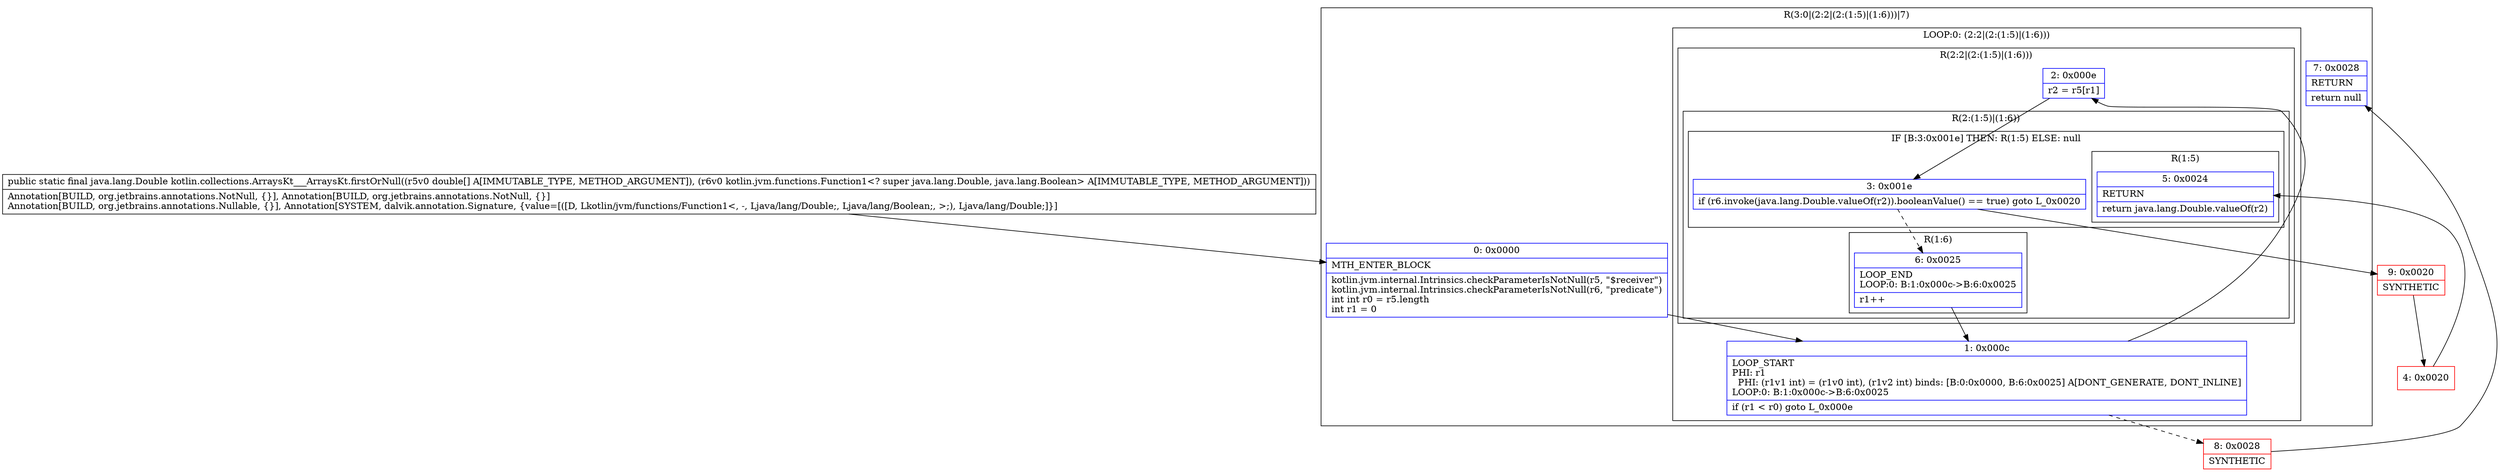 digraph "CFG forkotlin.collections.ArraysKt___ArraysKt.firstOrNull([DLkotlin\/jvm\/functions\/Function1;)Ljava\/lang\/Double;" {
subgraph cluster_Region_1625602110 {
label = "R(3:0|(2:2|(2:(1:5)|(1:6)))|7)";
node [shape=record,color=blue];
Node_0 [shape=record,label="{0\:\ 0x0000|MTH_ENTER_BLOCK\l|kotlin.jvm.internal.Intrinsics.checkParameterIsNotNull(r5, \"$receiver\")\lkotlin.jvm.internal.Intrinsics.checkParameterIsNotNull(r6, \"predicate\")\lint int r0 = r5.length\lint r1 = 0\l}"];
subgraph cluster_LoopRegion_822066349 {
label = "LOOP:0: (2:2|(2:(1:5)|(1:6)))";
node [shape=record,color=blue];
Node_1 [shape=record,label="{1\:\ 0x000c|LOOP_START\lPHI: r1 \l  PHI: (r1v1 int) = (r1v0 int), (r1v2 int) binds: [B:0:0x0000, B:6:0x0025] A[DONT_GENERATE, DONT_INLINE]\lLOOP:0: B:1:0x000c\-\>B:6:0x0025\l|if (r1 \< r0) goto L_0x000e\l}"];
subgraph cluster_Region_1303130439 {
label = "R(2:2|(2:(1:5)|(1:6)))";
node [shape=record,color=blue];
Node_2 [shape=record,label="{2\:\ 0x000e|r2 = r5[r1]\l}"];
subgraph cluster_Region_1921855836 {
label = "R(2:(1:5)|(1:6))";
node [shape=record,color=blue];
subgraph cluster_IfRegion_13225613 {
label = "IF [B:3:0x001e] THEN: R(1:5) ELSE: null";
node [shape=record,color=blue];
Node_3 [shape=record,label="{3\:\ 0x001e|if (r6.invoke(java.lang.Double.valueOf(r2)).booleanValue() == true) goto L_0x0020\l}"];
subgraph cluster_Region_219089221 {
label = "R(1:5)";
node [shape=record,color=blue];
Node_5 [shape=record,label="{5\:\ 0x0024|RETURN\l|return java.lang.Double.valueOf(r2)\l}"];
}
}
subgraph cluster_Region_107504242 {
label = "R(1:6)";
node [shape=record,color=blue];
Node_6 [shape=record,label="{6\:\ 0x0025|LOOP_END\lLOOP:0: B:1:0x000c\-\>B:6:0x0025\l|r1++\l}"];
}
}
}
}
Node_7 [shape=record,label="{7\:\ 0x0028|RETURN\l|return null\l}"];
}
Node_4 [shape=record,color=red,label="{4\:\ 0x0020}"];
Node_8 [shape=record,color=red,label="{8\:\ 0x0028|SYNTHETIC\l}"];
Node_9 [shape=record,color=red,label="{9\:\ 0x0020|SYNTHETIC\l}"];
MethodNode[shape=record,label="{public static final java.lang.Double kotlin.collections.ArraysKt___ArraysKt.firstOrNull((r5v0 double[] A[IMMUTABLE_TYPE, METHOD_ARGUMENT]), (r6v0 kotlin.jvm.functions.Function1\<? super java.lang.Double, java.lang.Boolean\> A[IMMUTABLE_TYPE, METHOD_ARGUMENT]))  | Annotation[BUILD, org.jetbrains.annotations.NotNull, \{\}], Annotation[BUILD, org.jetbrains.annotations.NotNull, \{\}]\lAnnotation[BUILD, org.jetbrains.annotations.Nullable, \{\}], Annotation[SYSTEM, dalvik.annotation.Signature, \{value=[([D, Lkotlin\/jvm\/functions\/Function1\<, \-, Ljava\/lang\/Double;, Ljava\/lang\/Boolean;, \>;), Ljava\/lang\/Double;]\}]\l}"];
MethodNode -> Node_0;
Node_0 -> Node_1;
Node_1 -> Node_2;
Node_1 -> Node_8[style=dashed];
Node_2 -> Node_3;
Node_3 -> Node_6[style=dashed];
Node_3 -> Node_9;
Node_6 -> Node_1;
Node_4 -> Node_5;
Node_8 -> Node_7;
Node_9 -> Node_4;
}

